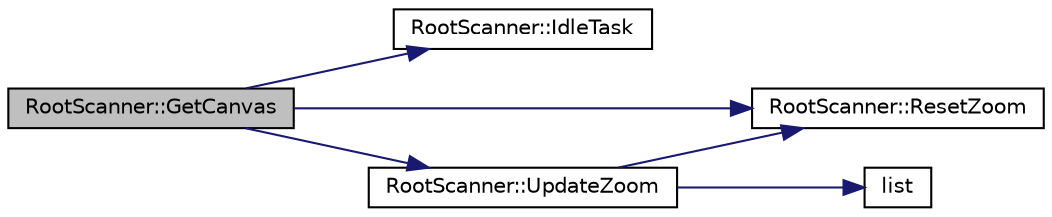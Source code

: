 digraph "RootScanner::GetCanvas"
{
  edge [fontname="Helvetica",fontsize="10",labelfontname="Helvetica",labelfontsize="10"];
  node [fontname="Helvetica",fontsize="10",shape=record];
  rankdir="LR";
  Node1 [label="RootScanner::GetCanvas",height=0.2,width=0.4,color="black", fillcolor="grey75", style="filled", fontcolor="black"];
  Node1 -> Node2 [color="midnightblue",fontsize="10",style="solid",fontname="Helvetica"];
  Node2 [label="RootScanner::IdleTask",height=0.2,width=0.4,color="black", fillcolor="white", style="filled",URL="$df/d33/class_root_scanner.html#acaa507e5e53b1d55a58dc2eb8d3cffe1"];
  Node1 -> Node3 [color="midnightblue",fontsize="10",style="solid",fontname="Helvetica"];
  Node3 [label="RootScanner::UpdateZoom",height=0.2,width=0.4,color="black", fillcolor="white", style="filled",URL="$df/d33/class_root_scanner.html#a417aadc75e2bc1d91379e67bd5d57284"];
  Node3 -> Node4 [color="midnightblue",fontsize="10",style="solid",fontname="Helvetica"];
  Node4 [label="RootScanner::ResetZoom",height=0.2,width=0.4,color="black", fillcolor="white", style="filled",URL="$df/d33/class_root_scanner.html#a2eecd236a29466cdd11af40beb62509d"];
  Node3 -> Node5 [color="midnightblue",fontsize="10",style="solid",fontname="Helvetica"];
  Node5 [label="list",height=0.2,width=0.4,color="black", fillcolor="white", style="filled",URL="$dc/d06/_analysis_2_resources_2source_2_c_make_lists_8txt.html#a92407aa83aceb7e781743373bcb8035a"];
  Node1 -> Node4 [color="midnightblue",fontsize="10",style="solid",fontname="Helvetica"];
}
